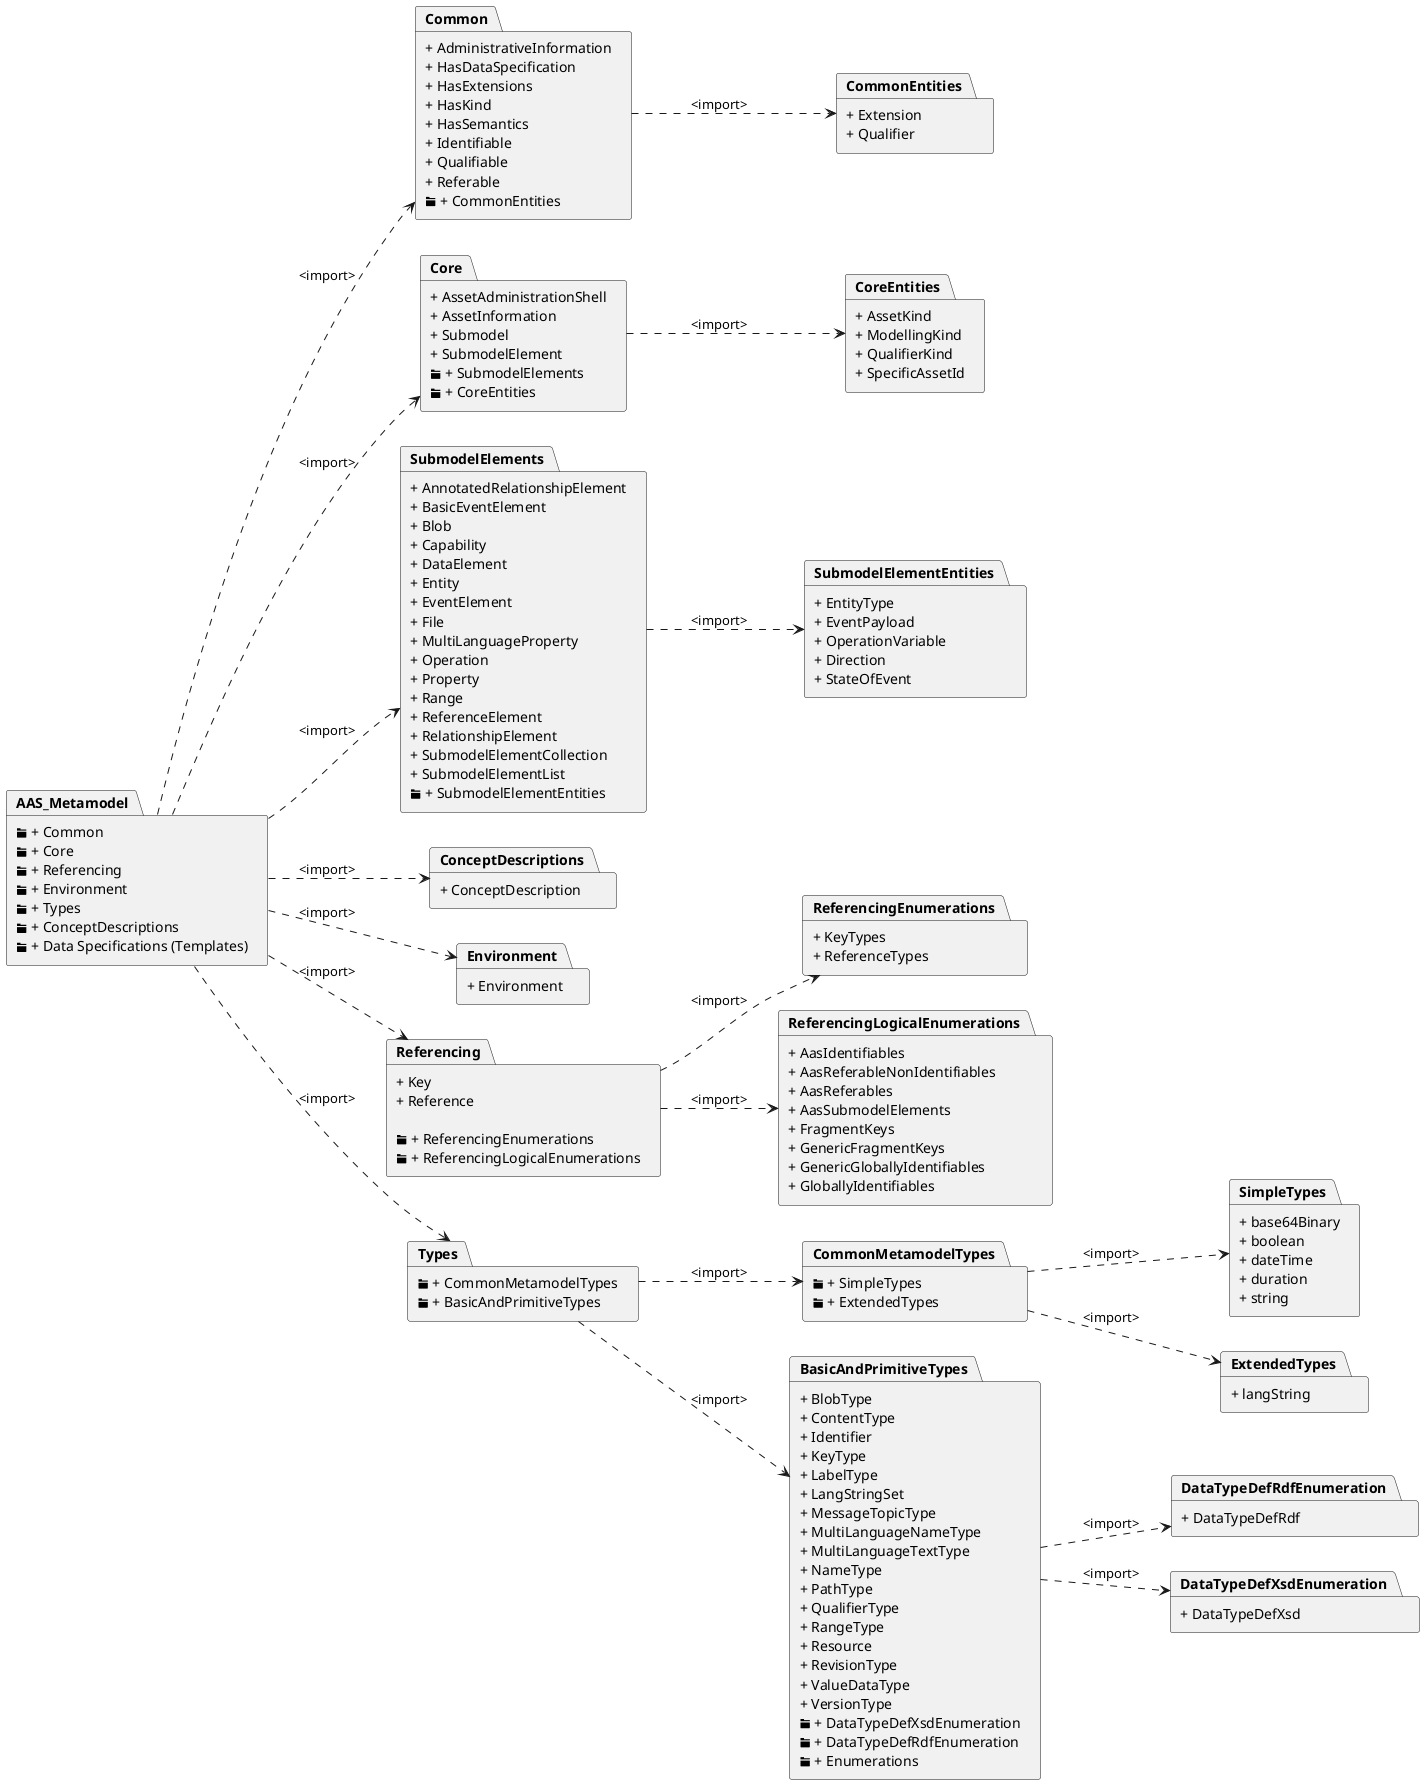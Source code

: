 @startuml

left to right direction

package AAS_Metamodel [
  <&folder> + Common
  <&folder> + Core
  <&folder> + Referencing
  <&folder> + Environment
  <&folder> + Types
  <&folder> + ConceptDescriptions
  <&folder> + Data Specifications (Templates)
]

package Common [
  + AdministrativeInformation
  + HasDataSpecification
  + HasExtensions
  + HasKind
  + HasSemantics
  + Identifiable
  + Qualifiable
  + Referable
  <&folder> + CommonEntities
]
package CommonEntities [
  + Extension
  + Qualifier
]

package Core [
  + AssetAdministrationShell
  + AssetInformation
  + Submodel
  + SubmodelElement
  <&folder> + SubmodelElements
  <&folder> + CoreEntities
]
package CoreEntities [
  + AssetKind
  + ModellingKind
  + QualifierKind
  + SpecificAssetId
]

package SubmodelElements [
  + AnnotatedRelationshipElement
  + BasicEventElement
  + Blob
  + Capability
  + DataElement
  + Entity
  + EventElement
  + File
  + MultiLanguageProperty
  + Operation
  + Property
  + Range
  + ReferenceElement
  + RelationshipElement
  + SubmodelElementCollection
  + SubmodelElementList
  <&folder> + SubmodelElementEntities
]

package SubmodelElementEntities [
  + EntityType
  + EventPayload
  + OperationVariable
  + Direction
  + StateOfEvent
]

package ConceptDescriptions [
  + ConceptDescription
]

package Environment [
  + Environment
]

package Referencing [
  + Key
  + Reference

  <&folder> + ReferencingEnumerations
  <&folder> + ReferencingLogicalEnumerations
]


package Types [
  <&folder> + CommonMetamodelTypes
  <&folder> + BasicAndPrimitiveTypes
]


package CommonMetamodelTypes [
  <&folder> + SimpleTypes
  <&folder> + ExtendedTypes
]

package SimpleTypes [
  + base64Binary
  + boolean
  + dateTime
  + duration
  + string
]

package ExtendedTypes [
  + langString
]

package BasicAndPrimitiveTypes [
  + BlobType
  + ContentType
  + Identifier
  + KeyType
  + LabelType
  + LangStringSet
  + MessageTopicType
  + MultiLanguageNameType
  + MultiLanguageTextType
  + NameType
  + PathType
  + QualifierType
  + RangeType
  + Resource
  + RevisionType
  + ValueDataType
  + VersionType
  <&folder> + DataTypeDefXsdEnumeration
  <&folder> + DataTypeDefRdfEnumeration
  <&folder> + Enumerations
]

package DataTypeDefRdfEnumeration [
  + DataTypeDefRdf
]

package DataTypeDefXsdEnumeration [
  + DataTypeDefXsd
]


package ReferencingEnumerations [
  + KeyTypes
  + ReferenceTypes
]

package ReferencingLogicalEnumerations [
  + AasIdentifiables
  + AasReferableNonIdentifiables
  + AasReferables
  + AasSubmodelElements
  + FragmentKeys
  + GenericFragmentKeys
  + GenericGloballyIdentifiables
  + GloballyIdentifiables
]

' Relationships
AAS_Metamodel ..> Common : <import>
Common ..> CommonEntities : <import>

AAS_Metamodel ..> Core : <import>
Core ..> CoreEntities : <import>

AAS_Metamodel ..> SubmodelElements : <import>
SubmodelElements ..> SubmodelElementEntities : <import>

AAS_Metamodel ..> Referencing : <import>
Referencing ..> ReferencingEnumerations : <import>
Referencing ..> ReferencingLogicalEnumerations : <import>

AAS_Metamodel ..> Environment : <import>

AAS_Metamodel ..> Types : <import>
Types ..> CommonMetamodelTypes : <import>
CommonMetamodelTypes ..> SimpleTypes: <import>
CommonMetamodelTypes ..> ExtendedTypes: <import>
Types ..> BasicAndPrimitiveTypes : <import>
BasicAndPrimitiveTypes ..> DataTypeDefRdfEnumeration : <import>
BasicAndPrimitiveTypes ..> DataTypeDefXsdEnumeration : <import>

AAS_Metamodel ..> ConceptDescriptions : <import>

@enduml
